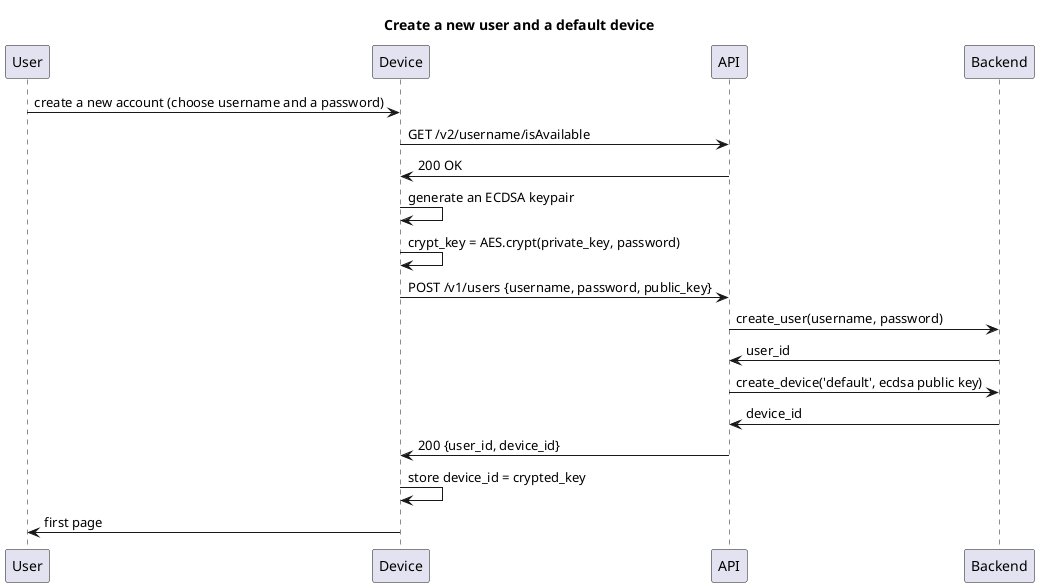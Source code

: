 @startuml

title Create a new user and a default device

User -> Device: create a new account (choose username and a password)
Device -> API: GET /v2/username/isAvailable
API -> Device: 200 OK

Device -> Device: generate an ECDSA keypair
Device -> Device: crypt_key = AES.crypt(private_key, password)

Device -> API: POST /v1/users {username, password, public_key}
API -> Backend: create_user(username, password)
Backend -> API: user_id
API -> Backend: create_device('default', ecdsa public key)
Backend-> API: device_id
API -> Device: 200 {user_id, device_id}

Device -> Device: store device_id = crypted_key
Device -> User: first page

@enduml
